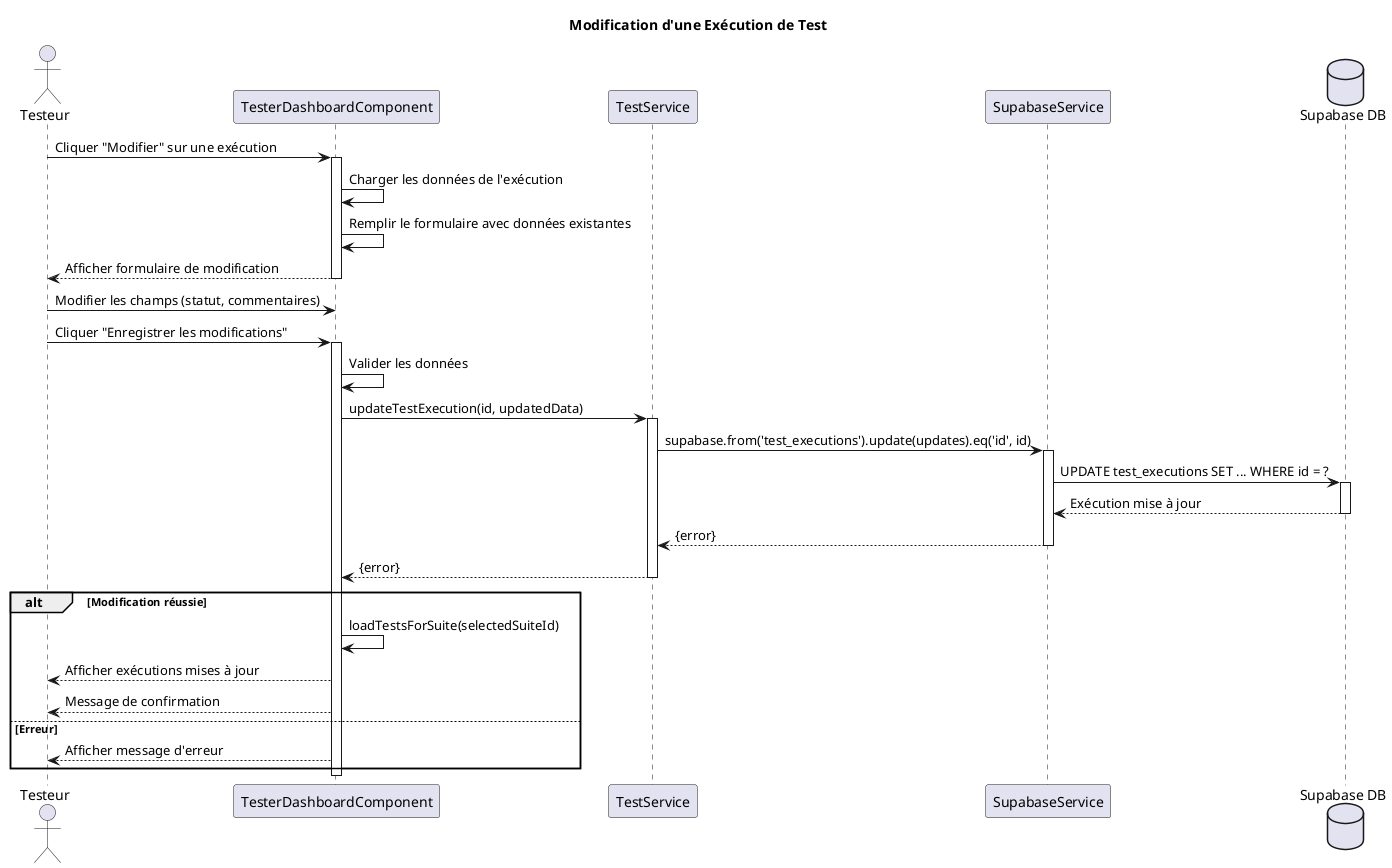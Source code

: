 @startuml Séquence 8 - Modification d'une Exécution de Test

actor "Testeur" as Tester
participant "TesterDashboardComponent" as Dashboard
participant "TestService" as TestSvc
participant "SupabaseService" as Supabase
database "Supabase DB" as DB

title Modification d'une Exécution de Test

Tester -> Dashboard : Cliquer "Modifier" sur une exécution
activate Dashboard

Dashboard -> Dashboard : Charger les données de l'exécution
Dashboard -> Dashboard : Remplir le formulaire avec données existantes
Dashboard --> Tester : Afficher formulaire de modification
deactivate Dashboard

Tester -> Dashboard : Modifier les champs (statut, commentaires)
Tester -> Dashboard : Cliquer "Enregistrer les modifications"
activate Dashboard

Dashboard -> Dashboard : Valider les données
Dashboard -> TestSvc : updateTestExecution(id, updatedData)
activate TestSvc

TestSvc -> Supabase : supabase.from('test_executions').update(updates).eq('id', id)
activate Supabase

Supabase -> DB : UPDATE test_executions SET ... WHERE id = ?
activate DB
DB --> Supabase : Exécution mise à jour
deactivate DB

Supabase --> TestSvc : {error}
deactivate Supabase

TestSvc --> Dashboard : {error}
deactivate TestSvc

alt Modification réussie
    Dashboard -> Dashboard : loadTestsForSuite(selectedSuiteId)
    Dashboard --> Tester : Afficher exécutions mises à jour
    Dashboard --> Tester : Message de confirmation
else Erreur
    Dashboard --> Tester : Afficher message d'erreur
end

deactivate Dashboard

@enduml
